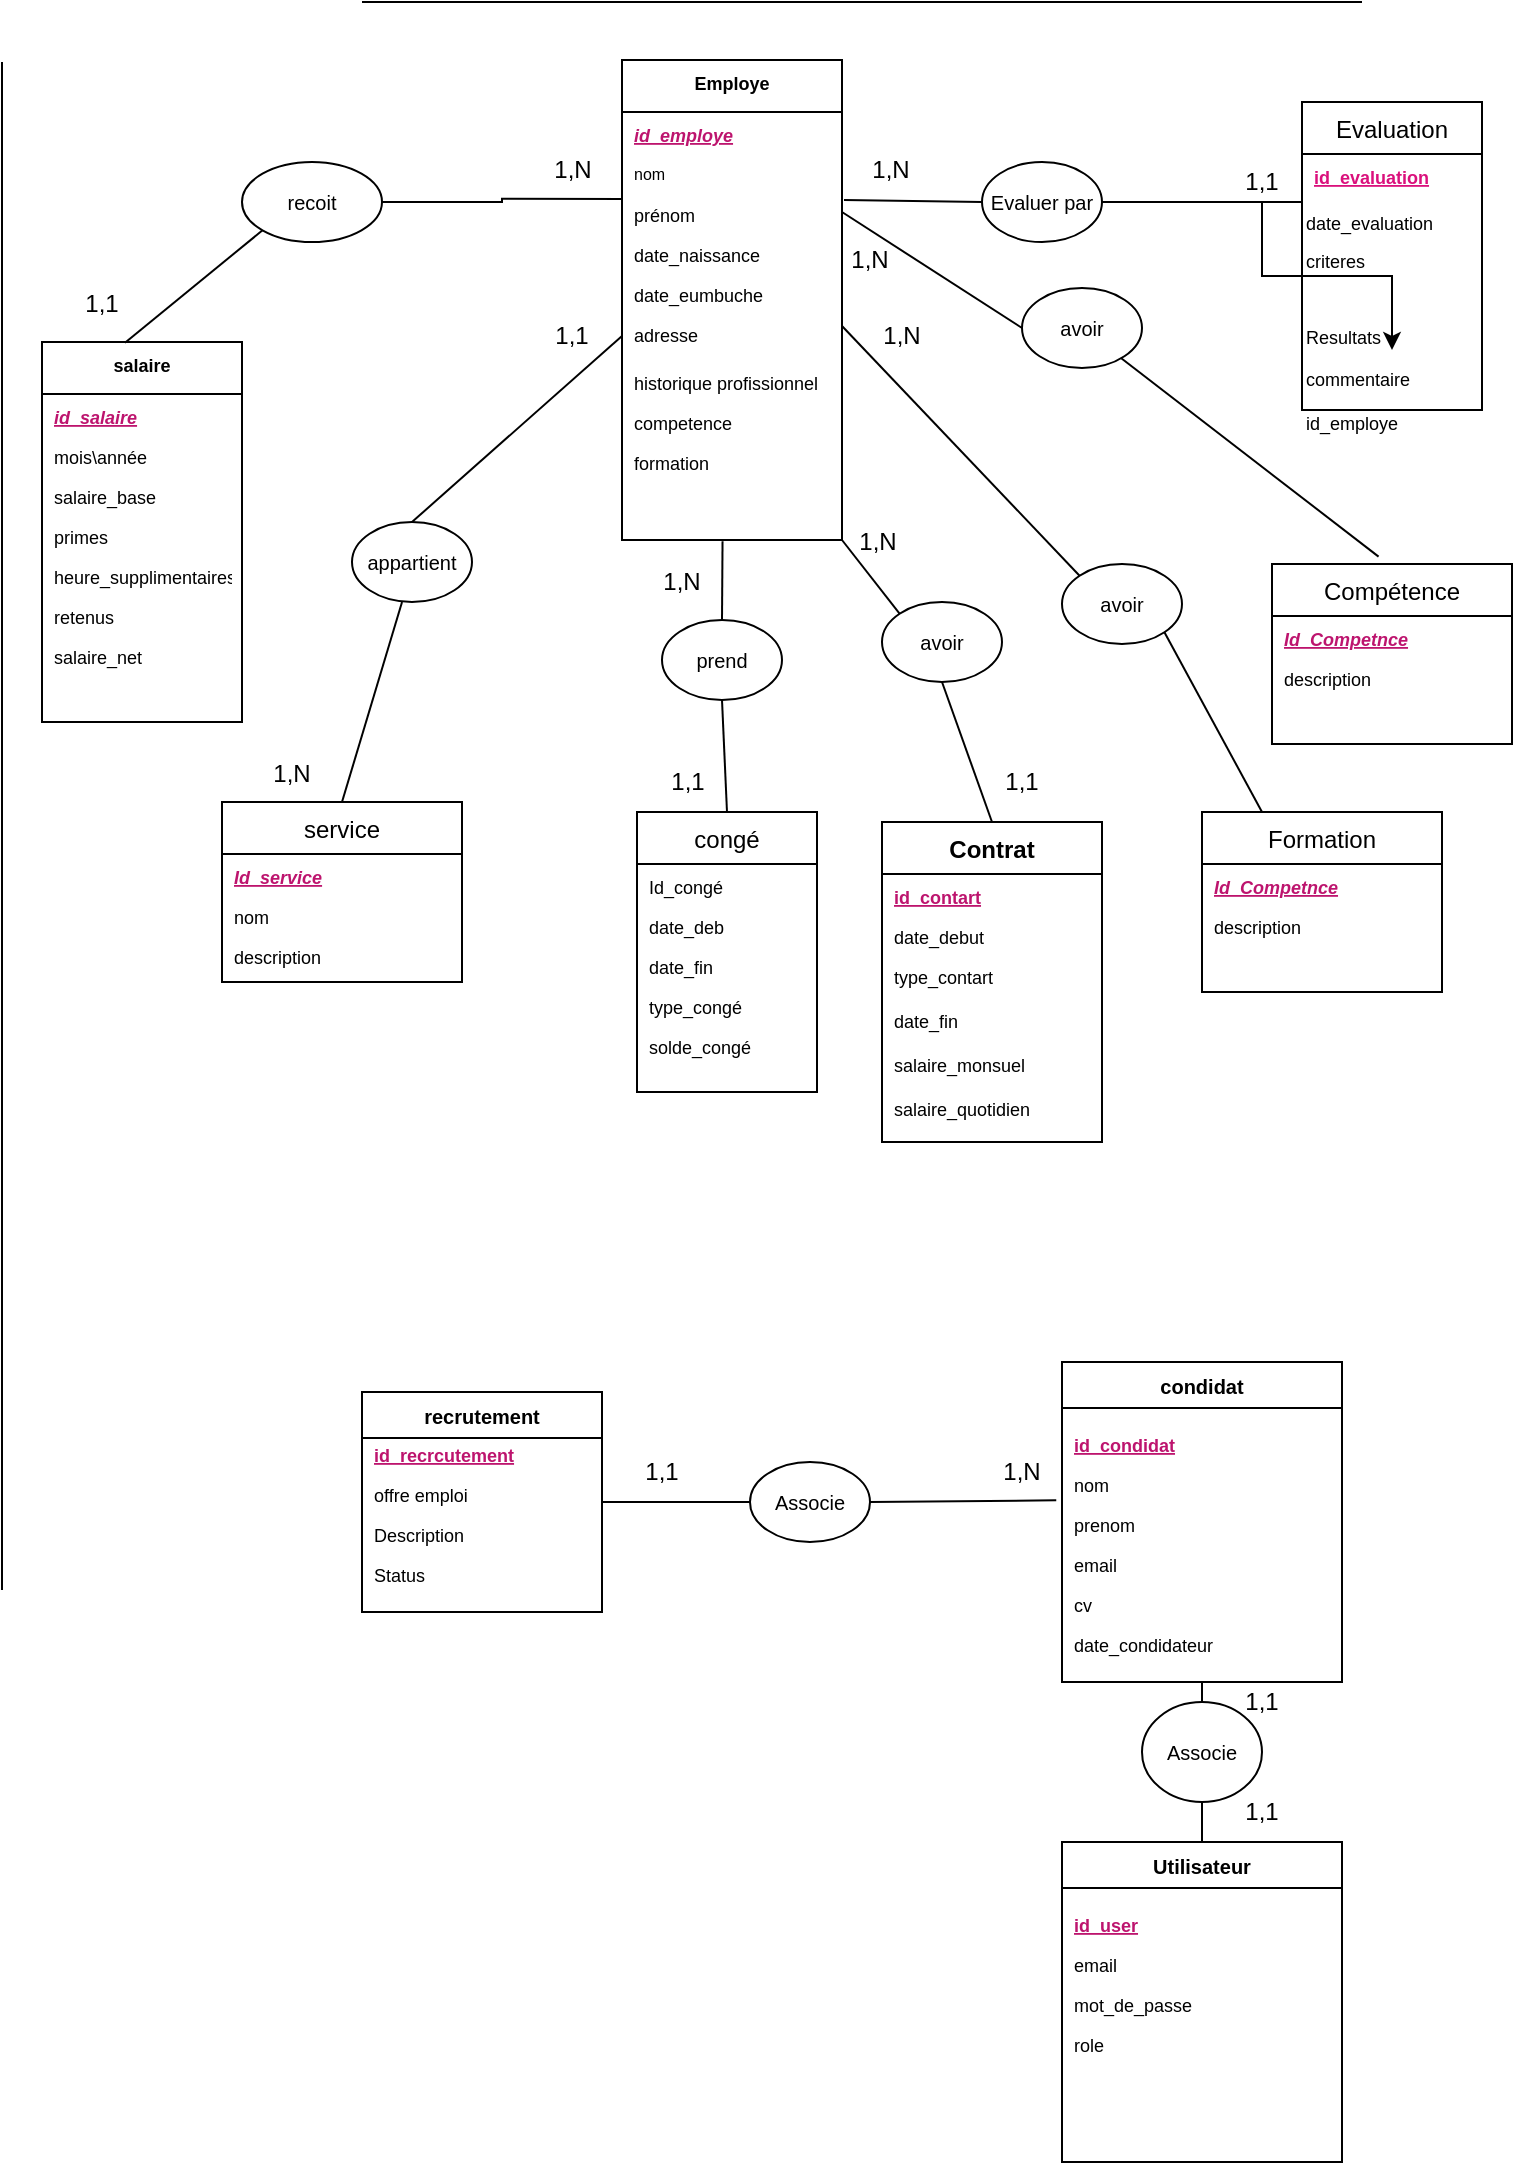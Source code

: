 <mxfile version="25.0.3">
  <diagram id="C5RBs43oDa-KdzZeNtuy" name="Page-1">
    <mxGraphModel dx="1323" dy="700" grid="1" gridSize="10" guides="1" tooltips="1" connect="1" arrows="1" fold="1" page="1" pageScale="1" pageWidth="827" pageHeight="1169" math="0" shadow="0">
      <root>
        <mxCell id="WIyWlLk6GJQsqaUBKTNV-0" />
        <mxCell id="WIyWlLk6GJQsqaUBKTNV-1" parent="WIyWlLk6GJQsqaUBKTNV-0" />
        <mxCell id="SB-FFFIjVD-oxgu6gbSo-286" value="Employe" style="swimlane;fontStyle=1;align=center;verticalAlign=top;childLayout=stackLayout;horizontal=1;startSize=26;horizontalStack=0;resizeParent=1;resizeLast=0;collapsible=1;marginBottom=0;rounded=0;shadow=0;strokeWidth=1;fontSize=9;labelBackgroundColor=none;" vertex="1" parent="WIyWlLk6GJQsqaUBKTNV-1">
          <mxGeometry x="330" y="79" width="110" height="240" as="geometry">
            <mxRectangle x="230" y="140" width="160" height="26" as="alternateBounds" />
          </mxGeometry>
        </mxCell>
        <mxCell id="SB-FFFIjVD-oxgu6gbSo-287" value="id_employe" style="text;align=left;verticalAlign=top;spacingLeft=4;spacingRight=4;overflow=hidden;rotatable=0;points=[[0,0.5],[1,0.5]];portConstraint=eastwest;fontSize=9;fontStyle=7;labelBackgroundColor=none;fontColor=#BD146E;" vertex="1" parent="SB-FFFIjVD-oxgu6gbSo-286">
          <mxGeometry y="26" width="110" height="20" as="geometry" />
        </mxCell>
        <mxCell id="SB-FFFIjVD-oxgu6gbSo-288" value="nom " style="text;align=left;verticalAlign=top;spacingLeft=4;spacingRight=4;overflow=hidden;rotatable=0;points=[[0,0.5],[1,0.5]];portConstraint=eastwest;fontSize=8;labelBackgroundColor=none;" vertex="1" parent="SB-FFFIjVD-oxgu6gbSo-286">
          <mxGeometry y="46" width="110" height="20" as="geometry" />
        </mxCell>
        <mxCell id="SB-FFFIjVD-oxgu6gbSo-289" value="prénom" style="text;align=left;verticalAlign=top;spacingLeft=4;spacingRight=4;overflow=hidden;rotatable=0;points=[[0,0.5],[1,0.5]];portConstraint=eastwest;fontSize=9;labelBackgroundColor=none;" vertex="1" parent="SB-FFFIjVD-oxgu6gbSo-286">
          <mxGeometry y="66" width="110" height="20" as="geometry" />
        </mxCell>
        <mxCell id="SB-FFFIjVD-oxgu6gbSo-290" value="date_naissance" style="text;align=left;verticalAlign=top;spacingLeft=4;spacingRight=4;overflow=hidden;rotatable=0;points=[[0,0.5],[1,0.5]];portConstraint=eastwest;fontSize=9;labelBackgroundColor=none;" vertex="1" parent="SB-FFFIjVD-oxgu6gbSo-286">
          <mxGeometry y="86" width="110" height="20" as="geometry" />
        </mxCell>
        <mxCell id="SB-FFFIjVD-oxgu6gbSo-291" value="date_eumbuche" style="text;align=left;verticalAlign=top;spacingLeft=4;spacingRight=4;overflow=hidden;rotatable=0;points=[[0,0.5],[1,0.5]];portConstraint=eastwest;fontSize=9;labelBackgroundColor=none;" vertex="1" parent="SB-FFFIjVD-oxgu6gbSo-286">
          <mxGeometry y="106" width="110" height="20" as="geometry" />
        </mxCell>
        <mxCell id="SB-FFFIjVD-oxgu6gbSo-292" value="adresse" style="text;align=left;verticalAlign=top;spacingLeft=4;spacingRight=4;overflow=hidden;rotatable=0;points=[[0,0.5],[1,0.5]];portConstraint=eastwest;fontSize=9;labelBackgroundColor=none;" vertex="1" parent="SB-FFFIjVD-oxgu6gbSo-286">
          <mxGeometry y="126" width="110" height="24" as="geometry" />
        </mxCell>
        <mxCell id="SB-FFFIjVD-oxgu6gbSo-293" value="historique profissionnel" style="text;align=left;verticalAlign=top;spacingLeft=4;spacingRight=4;overflow=hidden;rotatable=0;points=[[0,0.5],[1,0.5]];portConstraint=eastwest;fontSize=9;labelBackgroundColor=none;" vertex="1" parent="SB-FFFIjVD-oxgu6gbSo-286">
          <mxGeometry y="150" width="110" height="20" as="geometry" />
        </mxCell>
        <mxCell id="SB-FFFIjVD-oxgu6gbSo-294" value="competence" style="text;align=left;verticalAlign=top;spacingLeft=4;spacingRight=4;overflow=hidden;rotatable=0;points=[[0,0.5],[1,0.5]];portConstraint=eastwest;fontSize=9;labelBackgroundColor=none;" vertex="1" parent="SB-FFFIjVD-oxgu6gbSo-286">
          <mxGeometry y="170" width="110" height="20" as="geometry" />
        </mxCell>
        <mxCell id="SB-FFFIjVD-oxgu6gbSo-295" value="formation " style="text;align=left;verticalAlign=top;spacingLeft=4;spacingRight=4;overflow=hidden;rotatable=0;points=[[0,0.5],[1,0.5]];portConstraint=eastwest;fontSize=9;labelBackgroundColor=none;" vertex="1" parent="SB-FFFIjVD-oxgu6gbSo-286">
          <mxGeometry y="190" width="110" height="20" as="geometry" />
        </mxCell>
        <mxCell id="SB-FFFIjVD-oxgu6gbSo-296" value="salaire" style="swimlane;fontStyle=1;align=center;verticalAlign=top;childLayout=stackLayout;horizontal=1;startSize=26;horizontalStack=0;resizeParent=1;resizeLast=0;collapsible=1;marginBottom=0;rounded=0;shadow=0;strokeWidth=1;fontSize=9;labelBackgroundColor=none;" vertex="1" parent="WIyWlLk6GJQsqaUBKTNV-1">
          <mxGeometry x="40" y="220" width="100" height="190" as="geometry">
            <mxRectangle x="130" y="380" width="160" height="26" as="alternateBounds" />
          </mxGeometry>
        </mxCell>
        <mxCell id="SB-FFFIjVD-oxgu6gbSo-297" value="id_salaire" style="text;align=left;verticalAlign=top;spacingLeft=4;spacingRight=4;overflow=hidden;rotatable=0;points=[[0,0.5],[1,0.5]];portConstraint=eastwest;fontSize=9;fontStyle=7;labelBackgroundColor=none;fontColor=#BD146E;" vertex="1" parent="SB-FFFIjVD-oxgu6gbSo-296">
          <mxGeometry y="26" width="100" height="20" as="geometry" />
        </mxCell>
        <mxCell id="SB-FFFIjVD-oxgu6gbSo-298" value="mois\année" style="text;align=left;verticalAlign=top;spacingLeft=4;spacingRight=4;overflow=hidden;rotatable=0;points=[[0,0.5],[1,0.5]];portConstraint=eastwest;fontSize=9;labelBackgroundColor=none;" vertex="1" parent="SB-FFFIjVD-oxgu6gbSo-296">
          <mxGeometry y="46" width="100" height="20" as="geometry" />
        </mxCell>
        <mxCell id="SB-FFFIjVD-oxgu6gbSo-299" value="salaire_base" style="text;align=left;verticalAlign=top;spacingLeft=4;spacingRight=4;overflow=hidden;rotatable=0;points=[[0,0.5],[1,0.5]];portConstraint=eastwest;fontSize=9;labelBackgroundColor=none;" vertex="1" parent="SB-FFFIjVD-oxgu6gbSo-296">
          <mxGeometry y="66" width="100" height="20" as="geometry" />
        </mxCell>
        <mxCell id="SB-FFFIjVD-oxgu6gbSo-300" value="primes" style="text;align=left;verticalAlign=top;spacingLeft=4;spacingRight=4;overflow=hidden;rotatable=0;points=[[0,0.5],[1,0.5]];portConstraint=eastwest;fontSize=9;labelBackgroundColor=none;" vertex="1" parent="SB-FFFIjVD-oxgu6gbSo-296">
          <mxGeometry y="86" width="100" height="20" as="geometry" />
        </mxCell>
        <mxCell id="SB-FFFIjVD-oxgu6gbSo-301" value="heure_supplimentaires" style="text;align=left;verticalAlign=top;spacingLeft=4;spacingRight=4;overflow=hidden;rotatable=0;points=[[0,0.5],[1,0.5]];portConstraint=eastwest;fontSize=9;labelBackgroundColor=none;" vertex="1" parent="SB-FFFIjVD-oxgu6gbSo-296">
          <mxGeometry y="106" width="100" height="20" as="geometry" />
        </mxCell>
        <mxCell id="SB-FFFIjVD-oxgu6gbSo-302" value="retenus" style="text;align=left;verticalAlign=top;spacingLeft=4;spacingRight=4;overflow=hidden;rotatable=0;points=[[0,0.5],[1,0.5]];portConstraint=eastwest;fontSize=9;labelBackgroundColor=none;" vertex="1" parent="SB-FFFIjVD-oxgu6gbSo-296">
          <mxGeometry y="126" width="100" height="20" as="geometry" />
        </mxCell>
        <mxCell id="SB-FFFIjVD-oxgu6gbSo-303" value="salaire_net" style="text;align=left;verticalAlign=top;spacingLeft=4;spacingRight=4;overflow=hidden;rotatable=0;points=[[0,0.5],[1,0.5]];portConstraint=eastwest;fontSize=9;labelBackgroundColor=none;" vertex="1" parent="SB-FFFIjVD-oxgu6gbSo-296">
          <mxGeometry y="146" width="100" height="20" as="geometry" />
        </mxCell>
        <mxCell id="SB-FFFIjVD-oxgu6gbSo-304" value="service" style="swimlane;fontStyle=0;align=center;verticalAlign=top;childLayout=stackLayout;horizontal=1;startSize=26;horizontalStack=0;resizeParent=1;resizeLast=0;collapsible=1;marginBottom=0;rounded=0;shadow=0;strokeWidth=1;labelBackgroundColor=none;" vertex="1" parent="WIyWlLk6GJQsqaUBKTNV-1">
          <mxGeometry x="130" y="450" width="120" height="90" as="geometry">
            <mxRectangle x="340" y="380" width="170" height="26" as="alternateBounds" />
          </mxGeometry>
        </mxCell>
        <mxCell id="SB-FFFIjVD-oxgu6gbSo-305" value="Id_service" style="text;align=left;verticalAlign=top;spacingLeft=4;spacingRight=4;overflow=hidden;rotatable=0;points=[[0,0.5],[1,0.5]];portConstraint=eastwest;fontSize=9;fontStyle=7;labelBackgroundColor=none;fontColor=#BD146E;" vertex="1" parent="SB-FFFIjVD-oxgu6gbSo-304">
          <mxGeometry y="26" width="120" height="20" as="geometry" />
        </mxCell>
        <mxCell id="SB-FFFIjVD-oxgu6gbSo-306" value="nom" style="text;align=left;verticalAlign=top;spacingLeft=4;spacingRight=4;overflow=hidden;rotatable=0;points=[[0,0.5],[1,0.5]];portConstraint=eastwest;fontSize=9;labelBackgroundColor=none;" vertex="1" parent="SB-FFFIjVD-oxgu6gbSo-304">
          <mxGeometry y="46" width="120" height="20" as="geometry" />
        </mxCell>
        <mxCell id="SB-FFFIjVD-oxgu6gbSo-307" value="description" style="text;align=left;verticalAlign=top;spacingLeft=4;spacingRight=4;overflow=hidden;rotatable=0;points=[[0,0.5],[1,0.5]];portConstraint=eastwest;fontSize=9;labelBackgroundColor=none;" vertex="1" parent="SB-FFFIjVD-oxgu6gbSo-304">
          <mxGeometry y="66" width="120" height="20" as="geometry" />
        </mxCell>
        <mxCell id="SB-FFFIjVD-oxgu6gbSo-308" value="congé" style="swimlane;fontStyle=0;align=center;verticalAlign=top;childLayout=stackLayout;horizontal=1;startSize=26;horizontalStack=0;resizeParent=1;resizeLast=0;collapsible=1;marginBottom=0;rounded=0;shadow=0;strokeWidth=1;labelBackgroundColor=none;" vertex="1" parent="WIyWlLk6GJQsqaUBKTNV-1">
          <mxGeometry x="337.5" y="455" width="90" height="140" as="geometry">
            <mxRectangle x="550" y="140" width="160" height="26" as="alternateBounds" />
          </mxGeometry>
        </mxCell>
        <mxCell id="SB-FFFIjVD-oxgu6gbSo-309" value="Id_congé" style="text;align=left;verticalAlign=top;spacingLeft=4;spacingRight=4;overflow=hidden;rotatable=0;points=[[0,0.5],[1,0.5]];portConstraint=eastwest;fontSize=9;labelBackgroundColor=none;" vertex="1" parent="SB-FFFIjVD-oxgu6gbSo-308">
          <mxGeometry y="26" width="90" height="20" as="geometry" />
        </mxCell>
        <mxCell id="SB-FFFIjVD-oxgu6gbSo-310" value="date_deb" style="text;align=left;verticalAlign=top;spacingLeft=4;spacingRight=4;overflow=hidden;rotatable=0;points=[[0,0.5],[1,0.5]];portConstraint=eastwest;fontSize=9;labelBackgroundColor=none;" vertex="1" parent="SB-FFFIjVD-oxgu6gbSo-308">
          <mxGeometry y="46" width="90" height="20" as="geometry" />
        </mxCell>
        <mxCell id="SB-FFFIjVD-oxgu6gbSo-311" value="date_fin" style="text;align=left;verticalAlign=top;spacingLeft=4;spacingRight=4;overflow=hidden;rotatable=0;points=[[0,0.5],[1,0.5]];portConstraint=eastwest;fontSize=9;labelBackgroundColor=none;" vertex="1" parent="SB-FFFIjVD-oxgu6gbSo-308">
          <mxGeometry y="66" width="90" height="20" as="geometry" />
        </mxCell>
        <mxCell id="SB-FFFIjVD-oxgu6gbSo-312" value="type_congé" style="text;align=left;verticalAlign=top;spacingLeft=4;spacingRight=4;overflow=hidden;rotatable=0;points=[[0,0.5],[1,0.5]];portConstraint=eastwest;fontSize=9;labelBackgroundColor=none;" vertex="1" parent="SB-FFFIjVD-oxgu6gbSo-308">
          <mxGeometry y="86" width="90" height="20" as="geometry" />
        </mxCell>
        <mxCell id="SB-FFFIjVD-oxgu6gbSo-313" value="solde_congé" style="text;align=left;verticalAlign=top;spacingLeft=4;spacingRight=4;overflow=hidden;rotatable=0;points=[[0,0.5],[1,0.5]];portConstraint=eastwest;fontSize=9;labelBackgroundColor=none;" vertex="1" parent="SB-FFFIjVD-oxgu6gbSo-308">
          <mxGeometry y="106" width="90" height="20" as="geometry" />
        </mxCell>
        <mxCell id="SB-FFFIjVD-oxgu6gbSo-314" value="Contrat" style="swimlane;fontStyle=1;align=center;verticalAlign=top;childLayout=stackLayout;horizontal=1;startSize=26;horizontalStack=0;resizeParent=1;resizeLast=0;collapsible=1;marginBottom=0;rounded=0;shadow=0;strokeWidth=1;labelBackgroundColor=none;" vertex="1" parent="WIyWlLk6GJQsqaUBKTNV-1">
          <mxGeometry x="460" y="460" width="110" height="160" as="geometry">
            <mxRectangle x="340" y="380" width="170" height="26" as="alternateBounds" />
          </mxGeometry>
        </mxCell>
        <mxCell id="SB-FFFIjVD-oxgu6gbSo-315" value="id_contart" style="text;align=left;verticalAlign=top;spacingLeft=4;spacingRight=4;overflow=hidden;rotatable=0;points=[[0,0.5],[1,0.5]];portConstraint=eastwest;fontSize=9;fontStyle=5;labelBackgroundColor=none;fontColor=#BD146E;" vertex="1" parent="SB-FFFIjVD-oxgu6gbSo-314">
          <mxGeometry y="26" width="110" height="20" as="geometry" />
        </mxCell>
        <mxCell id="SB-FFFIjVD-oxgu6gbSo-316" value="date_debut" style="text;align=left;verticalAlign=top;spacingLeft=4;spacingRight=4;overflow=hidden;rotatable=0;points=[[0,0.5],[1,0.5]];portConstraint=eastwest;fontSize=9;labelBackgroundColor=none;" vertex="1" parent="SB-FFFIjVD-oxgu6gbSo-314">
          <mxGeometry y="46" width="110" height="20" as="geometry" />
        </mxCell>
        <mxCell id="SB-FFFIjVD-oxgu6gbSo-317" value="type_contart&#xa;&#xa;date_fin &#xa;&#xa;salaire_monsuel&#xa;&#xa;salaire_quotidien&#xa;&#xa;" style="text;align=left;verticalAlign=top;spacingLeft=4;spacingRight=4;overflow=hidden;rotatable=0;points=[[0,0.5],[1,0.5]];portConstraint=eastwest;fontSize=9;labelBackgroundColor=none;" vertex="1" parent="SB-FFFIjVD-oxgu6gbSo-314">
          <mxGeometry y="66" width="110" height="94" as="geometry" />
        </mxCell>
        <mxCell id="SB-FFFIjVD-oxgu6gbSo-318" value="Evaluation" style="swimlane;fontStyle=0;align=center;verticalAlign=top;childLayout=stackLayout;horizontal=1;startSize=26;horizontalStack=0;resizeParent=1;resizeLast=0;collapsible=1;marginBottom=0;rounded=0;shadow=0;strokeWidth=1;labelBackgroundColor=none;" vertex="1" parent="WIyWlLk6GJQsqaUBKTNV-1">
          <mxGeometry x="670" y="100" width="90" height="154" as="geometry">
            <mxRectangle x="340" y="380" width="170" height="26" as="alternateBounds" />
          </mxGeometry>
        </mxCell>
        <mxCell id="SB-FFFIjVD-oxgu6gbSo-319" value="id_evaluation&#xa;&#xa;" style="text;align=left;verticalAlign=top;spacingLeft=4;spacingRight=4;overflow=hidden;rotatable=0;points=[[0,0.5],[1,0.5]];portConstraint=eastwest;fontSize=9;labelBackgroundColor=none;fontColor=#da107c;fontStyle=5" vertex="1" parent="SB-FFFIjVD-oxgu6gbSo-318">
          <mxGeometry y="26" width="90" height="24" as="geometry" />
        </mxCell>
        <mxCell id="SB-FFFIjVD-oxgu6gbSo-320" value="&lt;font style=&quot;font-size: 9px;&quot;&gt;date_evaluation&amp;nbsp;&lt;/font&gt;" style="text;html=1;align=left;verticalAlign=middle;whiteSpace=wrap;rounded=0;" vertex="1" parent="SB-FFFIjVD-oxgu6gbSo-318">
          <mxGeometry y="50" width="90" height="20" as="geometry" />
        </mxCell>
        <mxCell id="SB-FFFIjVD-oxgu6gbSo-321" value="criteres" style="text;html=1;align=left;verticalAlign=middle;whiteSpace=wrap;rounded=0;fontSize=9;" vertex="1" parent="SB-FFFIjVD-oxgu6gbSo-318">
          <mxGeometry y="70" width="90" height="20" as="geometry" />
        </mxCell>
        <mxCell id="SB-FFFIjVD-oxgu6gbSo-322" value="&lt;font size=&quot;1&quot;&gt;appartient&lt;/font&gt;" style="ellipse;whiteSpace=wrap;html=1;labelBackgroundColor=none;" vertex="1" parent="WIyWlLk6GJQsqaUBKTNV-1">
          <mxGeometry x="195" y="310" width="60" height="40" as="geometry" />
        </mxCell>
        <mxCell id="SB-FFFIjVD-oxgu6gbSo-323" value="&lt;font size=&quot;1&quot;&gt;prend&lt;/font&gt;" style="ellipse;whiteSpace=wrap;html=1;labelBackgroundColor=none;" vertex="1" parent="WIyWlLk6GJQsqaUBKTNV-1">
          <mxGeometry x="350" y="359" width="60" height="40" as="geometry" />
        </mxCell>
        <mxCell id="SB-FFFIjVD-oxgu6gbSo-324" value="&lt;font size=&quot;1&quot;&gt;Evaluer par&lt;/font&gt;" style="ellipse;whiteSpace=wrap;html=1;labelBackgroundColor=none;" vertex="1" parent="WIyWlLk6GJQsqaUBKTNV-1">
          <mxGeometry x="510" y="130" width="60" height="40" as="geometry" />
        </mxCell>
        <mxCell id="SB-FFFIjVD-oxgu6gbSo-325" value="&lt;font size=&quot;1&quot;&gt;avoir&lt;/font&gt;" style="ellipse;whiteSpace=wrap;html=1;labelBackgroundColor=none;" vertex="1" parent="WIyWlLk6GJQsqaUBKTNV-1">
          <mxGeometry x="460" y="350" width="60" height="40" as="geometry" />
        </mxCell>
        <mxCell id="SB-FFFIjVD-oxgu6gbSo-326" value="&lt;font size=&quot;1&quot;&gt;recoit&lt;/font&gt;" style="ellipse;whiteSpace=wrap;html=1;labelBackgroundColor=none;" vertex="1" parent="WIyWlLk6GJQsqaUBKTNV-1">
          <mxGeometry x="140" y="130" width="70" height="40" as="geometry" />
        </mxCell>
        <mxCell id="SB-FFFIjVD-oxgu6gbSo-327" value="" style="endArrow=none;html=1;edgeStyle=orthogonalEdgeStyle;rounded=0;entryX=0.004;entryY=0.172;entryDx=0;entryDy=0;entryPerimeter=0;labelBackgroundColor=none;fontColor=default;" edge="1" parent="WIyWlLk6GJQsqaUBKTNV-1" source="SB-FFFIjVD-oxgu6gbSo-326" target="SB-FFFIjVD-oxgu6gbSo-289">
          <mxGeometry relative="1" as="geometry">
            <mxPoint x="200" y="220" as="sourcePoint" />
            <mxPoint x="360" y="220" as="targetPoint" />
          </mxGeometry>
        </mxCell>
        <mxCell id="SB-FFFIjVD-oxgu6gbSo-328" value="1,N" style="text;html=1;align=center;verticalAlign=middle;resizable=0;points=[];autosize=1;strokeColor=none;fillColor=none;labelBackgroundColor=none;" vertex="1" parent="WIyWlLk6GJQsqaUBKTNV-1">
          <mxGeometry x="285" y="119" width="40" height="30" as="geometry" />
        </mxCell>
        <mxCell id="SB-FFFIjVD-oxgu6gbSo-329" value="" style="endArrow=none;html=1;rounded=0;exitX=0.415;exitY=0.002;exitDx=0;exitDy=0;exitPerimeter=0;entryX=0;entryY=1;entryDx=0;entryDy=0;labelBackgroundColor=none;fontColor=default;" edge="1" parent="WIyWlLk6GJQsqaUBKTNV-1" source="SB-FFFIjVD-oxgu6gbSo-296" target="SB-FFFIjVD-oxgu6gbSo-326">
          <mxGeometry width="50" height="50" relative="1" as="geometry">
            <mxPoint x="70" y="200" as="sourcePoint" />
            <mxPoint x="120" y="150" as="targetPoint" />
          </mxGeometry>
        </mxCell>
        <mxCell id="SB-FFFIjVD-oxgu6gbSo-330" value="1,1" style="text;html=1;align=center;verticalAlign=middle;whiteSpace=wrap;rounded=0;labelBackgroundColor=none;" vertex="1" parent="WIyWlLk6GJQsqaUBKTNV-1">
          <mxGeometry x="40" y="186" width="60" height="30" as="geometry" />
        </mxCell>
        <mxCell id="SB-FFFIjVD-oxgu6gbSo-331" value="" style="endArrow=none;html=1;rounded=0;entryX=0;entryY=0.5;entryDx=0;entryDy=0;exitX=0.5;exitY=0;exitDx=0;exitDy=0;labelBackgroundColor=none;fontColor=default;" edge="1" parent="WIyWlLk6GJQsqaUBKTNV-1" source="SB-FFFIjVD-oxgu6gbSo-322" target="SB-FFFIjVD-oxgu6gbSo-292">
          <mxGeometry width="50" height="50" relative="1" as="geometry">
            <mxPoint x="240" y="310" as="sourcePoint" />
            <mxPoint x="280" y="250" as="targetPoint" />
          </mxGeometry>
        </mxCell>
        <mxCell id="SB-FFFIjVD-oxgu6gbSo-332" value="" style="endArrow=none;html=1;rounded=0;entryX=0.417;entryY=1;entryDx=0;entryDy=0;entryPerimeter=0;exitX=0.5;exitY=0;exitDx=0;exitDy=0;labelBackgroundColor=none;fontColor=default;" edge="1" parent="WIyWlLk6GJQsqaUBKTNV-1" source="SB-FFFIjVD-oxgu6gbSo-304" target="SB-FFFIjVD-oxgu6gbSo-322">
          <mxGeometry width="50" height="50" relative="1" as="geometry">
            <mxPoint x="180" y="410" as="sourcePoint" />
            <mxPoint x="230" y="360" as="targetPoint" />
          </mxGeometry>
        </mxCell>
        <mxCell id="SB-FFFIjVD-oxgu6gbSo-333" value="1,1" style="text;html=1;align=center;verticalAlign=middle;whiteSpace=wrap;rounded=0;labelBackgroundColor=none;" vertex="1" parent="WIyWlLk6GJQsqaUBKTNV-1">
          <mxGeometry x="275" y="202" width="60" height="30" as="geometry" />
        </mxCell>
        <mxCell id="SB-FFFIjVD-oxgu6gbSo-334" value="1,N" style="text;html=1;align=center;verticalAlign=middle;whiteSpace=wrap;rounded=0;labelBackgroundColor=none;" vertex="1" parent="WIyWlLk6GJQsqaUBKTNV-1">
          <mxGeometry x="135" y="421" width="60" height="30" as="geometry" />
        </mxCell>
        <mxCell id="SB-FFFIjVD-oxgu6gbSo-335" value="" style="endArrow=none;html=1;rounded=0;exitX=0.5;exitY=0;exitDx=0;exitDy=0;entryX=0.457;entryY=1.022;entryDx=0;entryDy=0;entryPerimeter=0;labelBackgroundColor=none;fontColor=default;" edge="1" parent="WIyWlLk6GJQsqaUBKTNV-1" source="SB-FFFIjVD-oxgu6gbSo-323">
          <mxGeometry width="50" height="50" relative="1" as="geometry">
            <mxPoint x="340" y="359" as="sourcePoint" />
            <mxPoint x="380.27" y="319.66" as="targetPoint" />
          </mxGeometry>
        </mxCell>
        <mxCell id="SB-FFFIjVD-oxgu6gbSo-336" value="" style="endArrow=none;html=1;rounded=0;exitX=0.5;exitY=0;exitDx=0;exitDy=0;entryX=0.5;entryY=1;entryDx=0;entryDy=0;labelBackgroundColor=none;fontColor=default;" edge="1" parent="WIyWlLk6GJQsqaUBKTNV-1" source="SB-FFFIjVD-oxgu6gbSo-308" target="SB-FFFIjVD-oxgu6gbSo-323">
          <mxGeometry width="50" height="50" relative="1" as="geometry">
            <mxPoint x="382.5" y="445" as="sourcePoint" />
            <mxPoint x="412.5" y="394" as="targetPoint" />
          </mxGeometry>
        </mxCell>
        <mxCell id="SB-FFFIjVD-oxgu6gbSo-337" value="1,N" style="text;html=1;align=center;verticalAlign=middle;whiteSpace=wrap;rounded=0;labelBackgroundColor=none;" vertex="1" parent="WIyWlLk6GJQsqaUBKTNV-1">
          <mxGeometry x="330" y="325" width="60" height="30" as="geometry" />
        </mxCell>
        <mxCell id="SB-FFFIjVD-oxgu6gbSo-338" value="1,1" style="text;html=1;align=center;verticalAlign=middle;whiteSpace=wrap;rounded=0;labelBackgroundColor=none;" vertex="1" parent="WIyWlLk6GJQsqaUBKTNV-1">
          <mxGeometry x="332.5" y="425" width="60" height="30" as="geometry" />
        </mxCell>
        <mxCell id="SB-FFFIjVD-oxgu6gbSo-339" value="" style="endArrow=none;html=1;rounded=0;exitX=1;exitY=1;exitDx=0;exitDy=0;entryX=0;entryY=0;entryDx=0;entryDy=0;labelBackgroundColor=none;fontColor=default;" edge="1" parent="WIyWlLk6GJQsqaUBKTNV-1" source="SB-FFFIjVD-oxgu6gbSo-286" target="SB-FFFIjVD-oxgu6gbSo-325">
          <mxGeometry width="50" height="50" relative="1" as="geometry">
            <mxPoint x="470" y="229" as="sourcePoint" />
            <mxPoint x="520" y="179" as="targetPoint" />
          </mxGeometry>
        </mxCell>
        <mxCell id="SB-FFFIjVD-oxgu6gbSo-340" value="" style="endArrow=none;html=1;rounded=0;entryX=0.5;entryY=1;entryDx=0;entryDy=0;exitX=0.5;exitY=0;exitDx=0;exitDy=0;labelBackgroundColor=none;fontColor=default;" edge="1" parent="WIyWlLk6GJQsqaUBKTNV-1" source="SB-FFFIjVD-oxgu6gbSo-314" target="SB-FFFIjVD-oxgu6gbSo-325">
          <mxGeometry width="50" height="50" relative="1" as="geometry">
            <mxPoint x="590" y="410" as="sourcePoint" />
            <mxPoint x="640" y="360" as="targetPoint" />
          </mxGeometry>
        </mxCell>
        <mxCell id="SB-FFFIjVD-oxgu6gbSo-341" value="" style="endArrow=none;html=1;rounded=0;labelBackgroundColor=none;fontColor=default;" edge="1" parent="WIyWlLk6GJQsqaUBKTNV-1">
          <mxGeometry width="50" height="50" relative="1" as="geometry">
            <mxPoint x="441" y="149" as="sourcePoint" />
            <mxPoint x="510" y="150" as="targetPoint" />
          </mxGeometry>
        </mxCell>
        <mxCell id="SB-FFFIjVD-oxgu6gbSo-342" value="" style="endArrow=none;html=1;rounded=0;exitX=1;exitY=0.5;exitDx=0;exitDy=0;entryX=0;entryY=0;entryDx=0;entryDy=0;labelBackgroundColor=none;fontColor=default;" edge="1" parent="WIyWlLk6GJQsqaUBKTNV-1" source="SB-FFFIjVD-oxgu6gbSo-324" target="SB-FFFIjVD-oxgu6gbSo-320">
          <mxGeometry width="50" height="50" relative="1" as="geometry">
            <mxPoint x="540" y="240" as="sourcePoint" />
            <mxPoint x="590" y="190" as="targetPoint" />
          </mxGeometry>
        </mxCell>
        <mxCell id="SB-FFFIjVD-oxgu6gbSo-343" value="1,N" style="text;html=1;align=center;verticalAlign=middle;whiteSpace=wrap;rounded=0;labelBackgroundColor=none;" vertex="1" parent="WIyWlLk6GJQsqaUBKTNV-1">
          <mxGeometry x="440" y="207" width="60" height="20" as="geometry" />
        </mxCell>
        <mxCell id="SB-FFFIjVD-oxgu6gbSo-344" value="Resultats&lt;div&gt;&lt;br&gt;&lt;div&gt;&lt;font&gt;commentaire&lt;/font&gt;&lt;/div&gt;&lt;/div&gt;&lt;div&gt;&lt;font&gt;&lt;br&gt;&lt;/font&gt;&lt;/div&gt;&lt;div&gt;&lt;font&gt;id_employe&lt;/font&gt;&lt;/div&gt;" style="text;html=1;align=left;verticalAlign=middle;whiteSpace=wrap;rounded=0;fontSize=9;" vertex="1" parent="WIyWlLk6GJQsqaUBKTNV-1">
          <mxGeometry x="670" y="224" width="90" height="30" as="geometry" />
        </mxCell>
        <mxCell id="SB-FFFIjVD-oxgu6gbSo-345" value="&lt;span style=&quot;font-size: 10px;&quot;&gt;recrutement&lt;/span&gt;" style="swimlane;whiteSpace=wrap;html=1;" vertex="1" parent="WIyWlLk6GJQsqaUBKTNV-1">
          <mxGeometry x="200" y="745" width="120" height="110" as="geometry" />
        </mxCell>
        <mxCell id="SB-FFFIjVD-oxgu6gbSo-346" value="id_recrcutement" style="text;align=left;verticalAlign=top;spacingLeft=4;spacingRight=4;overflow=hidden;rotatable=0;points=[[0,0.5],[1,0.5]];portConstraint=eastwest;fontSize=9;fontStyle=5;labelBackgroundColor=none;fontColor=#BD146E;" vertex="1" parent="SB-FFFIjVD-oxgu6gbSo-345">
          <mxGeometry y="20" width="120" height="20" as="geometry" />
        </mxCell>
        <mxCell id="SB-FFFIjVD-oxgu6gbSo-347" value="offre emploi" style="text;align=left;verticalAlign=top;spacingLeft=4;spacingRight=4;overflow=hidden;rotatable=0;points=[[0,0.5],[1,0.5]];portConstraint=eastwest;fontSize=9;fontStyle=0;labelBackgroundColor=none;fontColor=#000000;" vertex="1" parent="SB-FFFIjVD-oxgu6gbSo-345">
          <mxGeometry y="40" width="120" height="20" as="geometry" />
        </mxCell>
        <mxCell id="SB-FFFIjVD-oxgu6gbSo-348" value="Description" style="text;align=left;verticalAlign=top;spacingLeft=4;spacingRight=4;overflow=hidden;rotatable=0;points=[[0,0.5],[1,0.5]];portConstraint=eastwest;fontSize=9;fontStyle=0;labelBackgroundColor=none;fontColor=#000000;" vertex="1" parent="SB-FFFIjVD-oxgu6gbSo-345">
          <mxGeometry y="60" width="120" height="20" as="geometry" />
        </mxCell>
        <mxCell id="SB-FFFIjVD-oxgu6gbSo-349" value="Status" style="text;align=left;verticalAlign=top;spacingLeft=4;spacingRight=4;overflow=hidden;rotatable=0;points=[[0,0.5],[1,0.5]];portConstraint=eastwest;fontSize=9;fontStyle=0;labelBackgroundColor=none;fontColor=#000000;" vertex="1" parent="SB-FFFIjVD-oxgu6gbSo-345">
          <mxGeometry y="80" width="120" height="20" as="geometry" />
        </mxCell>
        <mxCell id="SB-FFFIjVD-oxgu6gbSo-350" value="&lt;span style=&quot;font-size: 10px;&quot;&gt;condidat&lt;/span&gt;" style="swimlane;whiteSpace=wrap;html=1;" vertex="1" parent="WIyWlLk6GJQsqaUBKTNV-1">
          <mxGeometry x="550" y="730" width="140" height="160" as="geometry" />
        </mxCell>
        <mxCell id="SB-FFFIjVD-oxgu6gbSo-351" value="id_condidat" style="text;align=left;verticalAlign=top;spacingLeft=4;spacingRight=4;overflow=hidden;rotatable=0;points=[[0,0.5],[1,0.5]];portConstraint=eastwest;fontSize=9;fontStyle=5;labelBackgroundColor=none;fontColor=#BD146E;" vertex="1" parent="SB-FFFIjVD-oxgu6gbSo-350">
          <mxGeometry y="30" width="120" height="20" as="geometry" />
        </mxCell>
        <mxCell id="SB-FFFIjVD-oxgu6gbSo-352" value="nom" style="text;align=left;verticalAlign=top;spacingLeft=4;spacingRight=4;overflow=hidden;rotatable=0;points=[[0,0.5],[1,0.5]];portConstraint=eastwest;fontSize=9;fontStyle=0;labelBackgroundColor=none;fontColor=#000000;" vertex="1" parent="SB-FFFIjVD-oxgu6gbSo-350">
          <mxGeometry y="50" width="120" height="20" as="geometry" />
        </mxCell>
        <mxCell id="SB-FFFIjVD-oxgu6gbSo-353" value="cv" style="text;align=left;verticalAlign=top;spacingLeft=4;spacingRight=4;overflow=hidden;rotatable=0;points=[[0,0.5],[1,0.5]];portConstraint=eastwest;fontSize=9;fontStyle=0;labelBackgroundColor=none;fontColor=#000000;" vertex="1" parent="SB-FFFIjVD-oxgu6gbSo-350">
          <mxGeometry y="110" width="140" height="20" as="geometry" />
        </mxCell>
        <mxCell id="SB-FFFIjVD-oxgu6gbSo-354" value="email" style="text;align=left;verticalAlign=top;spacingLeft=4;spacingRight=4;overflow=hidden;rotatable=0;points=[[0,0.5],[1,0.5]];portConstraint=eastwest;fontSize=9;fontStyle=0;labelBackgroundColor=none;fontColor=#000000;" vertex="1" parent="SB-FFFIjVD-oxgu6gbSo-350">
          <mxGeometry y="90" width="120" height="20" as="geometry" />
        </mxCell>
        <mxCell id="SB-FFFIjVD-oxgu6gbSo-355" value="prenom" style="text;align=left;verticalAlign=top;spacingLeft=4;spacingRight=4;overflow=hidden;rotatable=0;points=[[0,0.5],[1,0.5]];portConstraint=eastwest;fontSize=9;fontStyle=0;labelBackgroundColor=none;fontColor=#000000;" vertex="1" parent="SB-FFFIjVD-oxgu6gbSo-350">
          <mxGeometry y="70" width="120" height="20" as="geometry" />
        </mxCell>
        <mxCell id="SB-FFFIjVD-oxgu6gbSo-356" value="date_condidateur" style="text;align=left;verticalAlign=top;spacingLeft=4;spacingRight=4;overflow=hidden;rotatable=0;points=[[0,0.5],[1,0.5]];portConstraint=eastwest;fontSize=9;fontStyle=0;labelBackgroundColor=none;fontColor=#000000;" vertex="1" parent="SB-FFFIjVD-oxgu6gbSo-350">
          <mxGeometry y="130" width="140" height="20" as="geometry" />
        </mxCell>
        <mxCell id="SB-FFFIjVD-oxgu6gbSo-357" value="&lt;font size=&quot;1&quot;&gt;Associe&lt;/font&gt;" style="ellipse;whiteSpace=wrap;html=1;labelBackgroundColor=none;" vertex="1" parent="WIyWlLk6GJQsqaUBKTNV-1">
          <mxGeometry x="394" y="780" width="60" height="40" as="geometry" />
        </mxCell>
        <mxCell id="SB-FFFIjVD-oxgu6gbSo-358" value="" style="endArrow=none;html=1;rounded=0;exitX=1;exitY=0.5;exitDx=0;exitDy=0;entryX=0;entryY=0.5;entryDx=0;entryDy=0;" edge="1" parent="WIyWlLk6GJQsqaUBKTNV-1" source="SB-FFFIjVD-oxgu6gbSo-345" target="SB-FFFIjVD-oxgu6gbSo-357">
          <mxGeometry width="50" height="50" relative="1" as="geometry">
            <mxPoint x="350" y="780" as="sourcePoint" />
            <mxPoint x="400" y="730" as="targetPoint" />
          </mxGeometry>
        </mxCell>
        <mxCell id="SB-FFFIjVD-oxgu6gbSo-359" value="" style="endArrow=none;html=1;rounded=0;exitX=1;exitY=0.5;exitDx=0;exitDy=0;entryX=-0.024;entryY=-0.041;entryDx=0;entryDy=0;entryPerimeter=0;" edge="1" parent="WIyWlLk6GJQsqaUBKTNV-1" source="SB-FFFIjVD-oxgu6gbSo-357" target="SB-FFFIjVD-oxgu6gbSo-355">
          <mxGeometry width="50" height="50" relative="1" as="geometry">
            <mxPoint x="440" y="770" as="sourcePoint" />
            <mxPoint x="490" y="720" as="targetPoint" />
          </mxGeometry>
        </mxCell>
        <mxCell id="SB-FFFIjVD-oxgu6gbSo-360" value="1,1" style="text;html=1;align=center;verticalAlign=middle;whiteSpace=wrap;rounded=0;labelBackgroundColor=none;" vertex="1" parent="WIyWlLk6GJQsqaUBKTNV-1">
          <mxGeometry x="320" y="770" width="60" height="30" as="geometry" />
        </mxCell>
        <mxCell id="SB-FFFIjVD-oxgu6gbSo-361" value="1,N" style="text;html=1;align=center;verticalAlign=middle;whiteSpace=wrap;rounded=0;labelBackgroundColor=none;" vertex="1" parent="WIyWlLk6GJQsqaUBKTNV-1">
          <mxGeometry x="500" y="770" width="60" height="30" as="geometry" />
        </mxCell>
        <mxCell id="SB-FFFIjVD-oxgu6gbSo-362" value="" style="endArrow=none;html=1;rounded=0;" edge="1" parent="WIyWlLk6GJQsqaUBKTNV-1">
          <mxGeometry width="50" height="50" relative="1" as="geometry">
            <mxPoint x="200" y="50" as="sourcePoint" />
            <mxPoint x="700" y="50" as="targetPoint" />
          </mxGeometry>
        </mxCell>
        <mxCell id="SB-FFFIjVD-oxgu6gbSo-363" value="" style="endArrow=none;html=1;rounded=0;" edge="1" parent="WIyWlLk6GJQsqaUBKTNV-1">
          <mxGeometry width="50" height="50" relative="1" as="geometry">
            <mxPoint x="20" y="844" as="sourcePoint" />
            <mxPoint x="20" y="80" as="targetPoint" />
          </mxGeometry>
        </mxCell>
        <mxCell id="SB-FFFIjVD-oxgu6gbSo-364" value="&lt;span style=&quot;font-size: 10px;&quot;&gt;Utilisateur&lt;/span&gt;" style="swimlane;whiteSpace=wrap;html=1;" vertex="1" parent="WIyWlLk6GJQsqaUBKTNV-1">
          <mxGeometry x="550" y="970" width="140" height="160" as="geometry" />
        </mxCell>
        <mxCell id="SB-FFFIjVD-oxgu6gbSo-365" value="id_user" style="text;align=left;verticalAlign=top;spacingLeft=4;spacingRight=4;overflow=hidden;rotatable=0;points=[[0,0.5],[1,0.5]];portConstraint=eastwest;fontSize=9;fontStyle=5;labelBackgroundColor=none;fontColor=#BD146E;" vertex="1" parent="SB-FFFIjVD-oxgu6gbSo-364">
          <mxGeometry y="30" width="120" height="20" as="geometry" />
        </mxCell>
        <mxCell id="SB-FFFIjVD-oxgu6gbSo-366" value="email" style="text;align=left;verticalAlign=top;spacingLeft=4;spacingRight=4;overflow=hidden;rotatable=0;points=[[0,0.5],[1,0.5]];portConstraint=eastwest;fontSize=9;fontStyle=0;labelBackgroundColor=none;fontColor=#000000;" vertex="1" parent="SB-FFFIjVD-oxgu6gbSo-364">
          <mxGeometry y="50" width="120" height="20" as="geometry" />
        </mxCell>
        <mxCell id="SB-FFFIjVD-oxgu6gbSo-367" value="role" style="text;align=left;verticalAlign=top;spacingLeft=4;spacingRight=4;overflow=hidden;rotatable=0;points=[[0,0.5],[1,0.5]];portConstraint=eastwest;fontSize=9;fontStyle=0;labelBackgroundColor=none;fontColor=#000000;" vertex="1" parent="SB-FFFIjVD-oxgu6gbSo-364">
          <mxGeometry y="90" width="120" height="20" as="geometry" />
        </mxCell>
        <mxCell id="SB-FFFIjVD-oxgu6gbSo-368" value="mot_de_passe" style="text;align=left;verticalAlign=top;spacingLeft=4;spacingRight=4;overflow=hidden;rotatable=0;points=[[0,0.5],[1,0.5]];portConstraint=eastwest;fontSize=9;fontStyle=0;labelBackgroundColor=none;fontColor=#000000;" vertex="1" parent="SB-FFFIjVD-oxgu6gbSo-364">
          <mxGeometry y="70" width="120" height="20" as="geometry" />
        </mxCell>
        <mxCell id="SB-FFFIjVD-oxgu6gbSo-369" value="" style="endArrow=none;html=1;rounded=0;entryX=0.5;entryY=1;entryDx=0;entryDy=0;exitX=0.5;exitY=0;exitDx=0;exitDy=0;" edge="1" parent="WIyWlLk6GJQsqaUBKTNV-1" source="SB-FFFIjVD-oxgu6gbSo-364" target="SB-FFFIjVD-oxgu6gbSo-350">
          <mxGeometry width="50" height="50" relative="1" as="geometry">
            <mxPoint x="540" y="950" as="sourcePoint" />
            <mxPoint x="620" y="900" as="targetPoint" />
          </mxGeometry>
        </mxCell>
        <mxCell id="SB-FFFIjVD-oxgu6gbSo-370" value="&lt;font size=&quot;1&quot;&gt;Associe&lt;/font&gt;" style="ellipse;whiteSpace=wrap;html=1;labelBackgroundColor=none;" vertex="1" parent="WIyWlLk6GJQsqaUBKTNV-1">
          <mxGeometry x="590" y="900" width="60" height="50" as="geometry" />
        </mxCell>
        <mxCell id="SB-FFFIjVD-oxgu6gbSo-371" value="1,1" style="text;html=1;align=center;verticalAlign=middle;whiteSpace=wrap;rounded=0;labelBackgroundColor=none;" vertex="1" parent="WIyWlLk6GJQsqaUBKTNV-1">
          <mxGeometry x="620" y="940" width="60" height="30" as="geometry" />
        </mxCell>
        <mxCell id="SB-FFFIjVD-oxgu6gbSo-372" value="1,1" style="text;html=1;align=center;verticalAlign=middle;whiteSpace=wrap;rounded=0;labelBackgroundColor=none;" vertex="1" parent="WIyWlLk6GJQsqaUBKTNV-1">
          <mxGeometry x="620" y="880" width="60" height="40" as="geometry" />
        </mxCell>
        <mxCell id="SB-FFFIjVD-oxgu6gbSo-373" value="1,N" style="text;html=1;align=center;verticalAlign=middle;resizable=0;points=[];autosize=1;strokeColor=none;fillColor=none;labelBackgroundColor=none;" vertex="1" parent="WIyWlLk6GJQsqaUBKTNV-1">
          <mxGeometry x="444" y="119" width="40" height="30" as="geometry" />
        </mxCell>
        <mxCell id="SB-FFFIjVD-oxgu6gbSo-390" value="" style="edgeStyle=orthogonalEdgeStyle;rounded=0;orthogonalLoop=1;jettySize=auto;html=1;" edge="1" parent="WIyWlLk6GJQsqaUBKTNV-1" source="SB-FFFIjVD-oxgu6gbSo-374" target="SB-FFFIjVD-oxgu6gbSo-344">
          <mxGeometry relative="1" as="geometry" />
        </mxCell>
        <mxCell id="SB-FFFIjVD-oxgu6gbSo-374" value="1,1" style="text;html=1;align=center;verticalAlign=middle;whiteSpace=wrap;rounded=0;labelBackgroundColor=none;" vertex="1" parent="WIyWlLk6GJQsqaUBKTNV-1">
          <mxGeometry x="620" y="130" width="60" height="20" as="geometry" />
        </mxCell>
        <mxCell id="SB-FFFIjVD-oxgu6gbSo-375" value="Compétence" style="swimlane;fontStyle=0;align=center;verticalAlign=top;childLayout=stackLayout;horizontal=1;startSize=26;horizontalStack=0;resizeParent=1;resizeLast=0;collapsible=1;marginBottom=0;rounded=0;shadow=0;strokeWidth=1;labelBackgroundColor=none;" vertex="1" parent="WIyWlLk6GJQsqaUBKTNV-1">
          <mxGeometry x="655" y="331" width="120" height="90" as="geometry">
            <mxRectangle x="340" y="380" width="170" height="26" as="alternateBounds" />
          </mxGeometry>
        </mxCell>
        <mxCell id="SB-FFFIjVD-oxgu6gbSo-376" value="Id_Competnce" style="text;align=left;verticalAlign=top;spacingLeft=4;spacingRight=4;overflow=hidden;rotatable=0;points=[[0,0.5],[1,0.5]];portConstraint=eastwest;fontSize=9;fontStyle=7;labelBackgroundColor=none;fontColor=#BD146E;" vertex="1" parent="SB-FFFIjVD-oxgu6gbSo-375">
          <mxGeometry y="26" width="120" height="20" as="geometry" />
        </mxCell>
        <mxCell id="SB-FFFIjVD-oxgu6gbSo-377" value="description" style="text;align=left;verticalAlign=top;spacingLeft=4;spacingRight=4;overflow=hidden;rotatable=0;points=[[0,0.5],[1,0.5]];portConstraint=eastwest;fontSize=9;labelBackgroundColor=none;" vertex="1" parent="SB-FFFIjVD-oxgu6gbSo-375">
          <mxGeometry y="46" width="120" height="20" as="geometry" />
        </mxCell>
        <mxCell id="SB-FFFIjVD-oxgu6gbSo-378" value="1,N" style="text;html=1;align=center;verticalAlign=middle;whiteSpace=wrap;rounded=0;labelBackgroundColor=none;" vertex="1" parent="WIyWlLk6GJQsqaUBKTNV-1">
          <mxGeometry x="424" y="165" width="60" height="28" as="geometry" />
        </mxCell>
        <mxCell id="SB-FFFIjVD-oxgu6gbSo-379" value="&lt;font size=&quot;1&quot;&gt;avoir&lt;/font&gt;" style="ellipse;whiteSpace=wrap;html=1;labelBackgroundColor=none;" vertex="1" parent="WIyWlLk6GJQsqaUBKTNV-1">
          <mxGeometry x="530" y="193" width="60" height="40" as="geometry" />
        </mxCell>
        <mxCell id="SB-FFFIjVD-oxgu6gbSo-380" value="" style="endArrow=none;html=1;rounded=0;exitX=1;exitY=0.5;exitDx=0;exitDy=0;entryX=0;entryY=0.5;entryDx=0;entryDy=0;" edge="1" parent="WIyWlLk6GJQsqaUBKTNV-1" source="SB-FFFIjVD-oxgu6gbSo-289" target="SB-FFFIjVD-oxgu6gbSo-379">
          <mxGeometry width="50" height="50" relative="1" as="geometry">
            <mxPoint x="510" y="199" as="sourcePoint" />
            <mxPoint x="560" y="212.0" as="targetPoint" />
          </mxGeometry>
        </mxCell>
        <mxCell id="SB-FFFIjVD-oxgu6gbSo-381" value="" style="endArrow=none;html=1;rounded=0;exitX=0.444;exitY=-0.041;exitDx=0;exitDy=0;exitPerimeter=0;" edge="1" parent="WIyWlLk6GJQsqaUBKTNV-1" source="SB-FFFIjVD-oxgu6gbSo-375" target="SB-FFFIjVD-oxgu6gbSo-379">
          <mxGeometry width="50" height="50" relative="1" as="geometry">
            <mxPoint x="590" y="330" as="sourcePoint" />
            <mxPoint x="640" y="280" as="targetPoint" />
          </mxGeometry>
        </mxCell>
        <mxCell id="SB-FFFIjVD-oxgu6gbSo-382" value="Formation" style="swimlane;fontStyle=0;align=center;verticalAlign=top;childLayout=stackLayout;horizontal=1;startSize=26;horizontalStack=0;resizeParent=1;resizeLast=0;collapsible=1;marginBottom=0;rounded=0;shadow=0;strokeWidth=1;labelBackgroundColor=none;" vertex="1" parent="WIyWlLk6GJQsqaUBKTNV-1">
          <mxGeometry x="620" y="455" width="120" height="90" as="geometry">
            <mxRectangle x="340" y="380" width="170" height="26" as="alternateBounds" />
          </mxGeometry>
        </mxCell>
        <mxCell id="SB-FFFIjVD-oxgu6gbSo-383" value="Id_Competnce" style="text;align=left;verticalAlign=top;spacingLeft=4;spacingRight=4;overflow=hidden;rotatable=0;points=[[0,0.5],[1,0.5]];portConstraint=eastwest;fontSize=9;fontStyle=7;labelBackgroundColor=none;fontColor=#BD146E;" vertex="1" parent="SB-FFFIjVD-oxgu6gbSo-382">
          <mxGeometry y="26" width="120" height="20" as="geometry" />
        </mxCell>
        <mxCell id="SB-FFFIjVD-oxgu6gbSo-384" value="description" style="text;align=left;verticalAlign=top;spacingLeft=4;spacingRight=4;overflow=hidden;rotatable=0;points=[[0,0.5],[1,0.5]];portConstraint=eastwest;fontSize=9;labelBackgroundColor=none;" vertex="1" parent="SB-FFFIjVD-oxgu6gbSo-382">
          <mxGeometry y="46" width="120" height="20" as="geometry" />
        </mxCell>
        <mxCell id="SB-FFFIjVD-oxgu6gbSo-385" value="&lt;font size=&quot;1&quot;&gt;avoir&lt;/font&gt;" style="ellipse;whiteSpace=wrap;html=1;labelBackgroundColor=none;" vertex="1" parent="WIyWlLk6GJQsqaUBKTNV-1">
          <mxGeometry x="550" y="331" width="60" height="40" as="geometry" />
        </mxCell>
        <mxCell id="SB-FFFIjVD-oxgu6gbSo-386" value="" style="endArrow=none;html=1;rounded=0;exitX=0;exitY=0.25;exitDx=0;exitDy=0;entryX=0;entryY=0;entryDx=0;entryDy=0;" edge="1" parent="WIyWlLk6GJQsqaUBKTNV-1" source="SB-FFFIjVD-oxgu6gbSo-343" target="SB-FFFIjVD-oxgu6gbSo-385">
          <mxGeometry width="50" height="50" relative="1" as="geometry">
            <mxPoint x="530" y="290" as="sourcePoint" />
            <mxPoint x="580" y="240" as="targetPoint" />
          </mxGeometry>
        </mxCell>
        <mxCell id="SB-FFFIjVD-oxgu6gbSo-387" value="" style="endArrow=none;html=1;rounded=0;exitX=1;exitY=1;exitDx=0;exitDy=0;entryX=0.25;entryY=0;entryDx=0;entryDy=0;" edge="1" parent="WIyWlLk6GJQsqaUBKTNV-1" source="SB-FFFIjVD-oxgu6gbSo-385" target="SB-FFFIjVD-oxgu6gbSo-382">
          <mxGeometry width="50" height="50" relative="1" as="geometry">
            <mxPoint x="800" y="540" as="sourcePoint" />
            <mxPoint x="850" y="490" as="targetPoint" />
          </mxGeometry>
        </mxCell>
        <mxCell id="SB-FFFIjVD-oxgu6gbSo-388" value="1,N" style="text;html=1;align=center;verticalAlign=middle;whiteSpace=wrap;rounded=0;labelBackgroundColor=none;" vertex="1" parent="WIyWlLk6GJQsqaUBKTNV-1">
          <mxGeometry x="427.5" y="310" width="60" height="20" as="geometry" />
        </mxCell>
        <mxCell id="SB-FFFIjVD-oxgu6gbSo-389" value="1,1" style="text;html=1;align=center;verticalAlign=middle;whiteSpace=wrap;rounded=0;labelBackgroundColor=none;" vertex="1" parent="WIyWlLk6GJQsqaUBKTNV-1">
          <mxGeometry x="500" y="425" width="60" height="30" as="geometry" />
        </mxCell>
      </root>
    </mxGraphModel>
  </diagram>
</mxfile>
